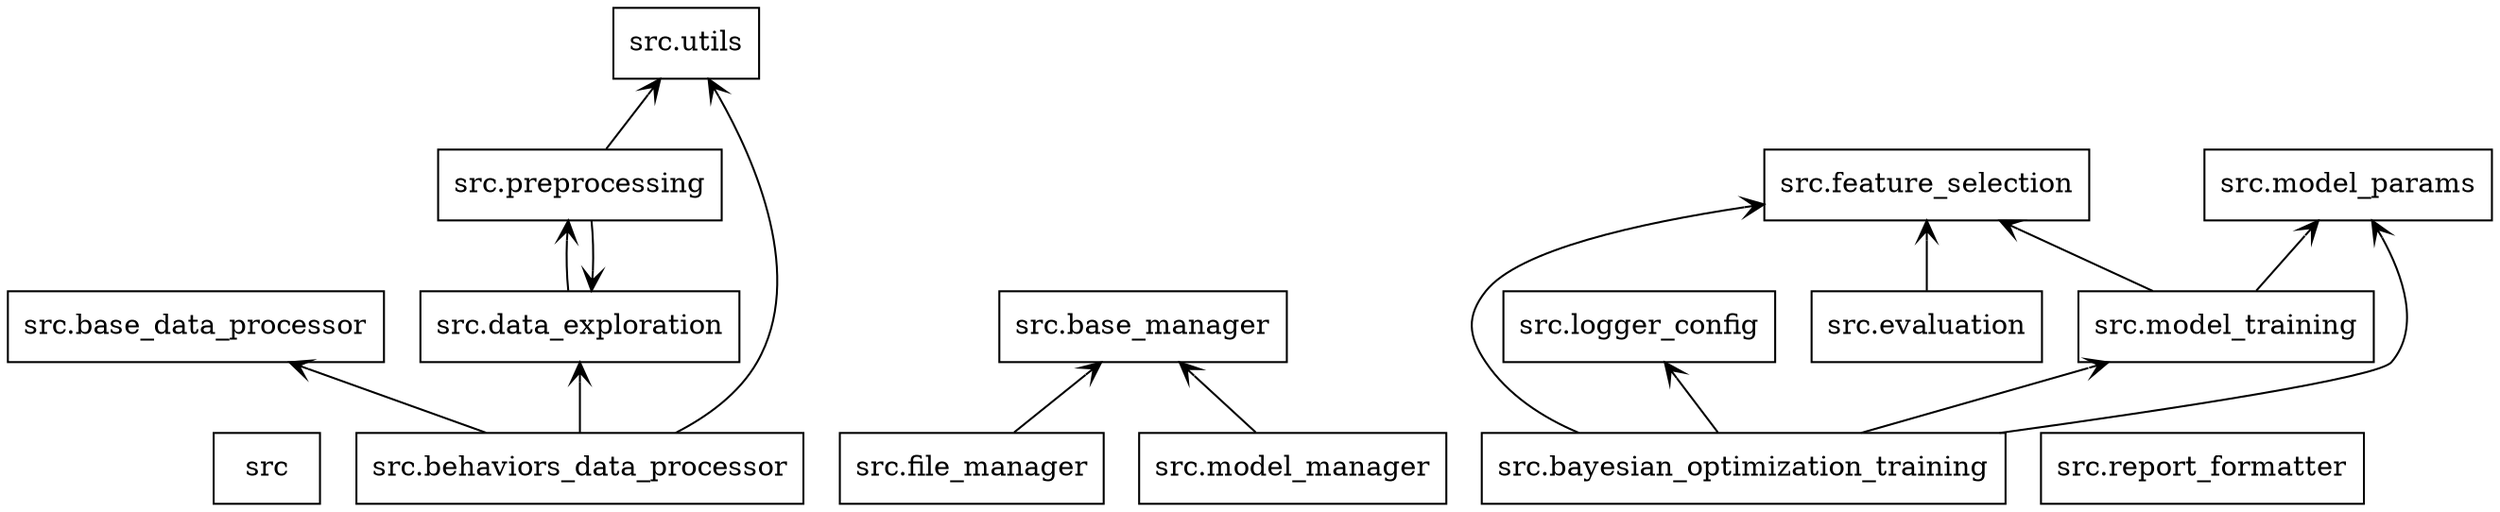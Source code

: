 digraph "packages" {
rankdir=BT
charset="utf-8"
"src" [color="black", label=<src>, shape="box", style="solid"];
"src.base_data_processor" [color="black", label=<src.base_data_processor>, shape="box", style="solid"];
"src.base_manager" [color="black", label=<src.base_manager>, shape="box", style="solid"];
"src.bayesian_optimization_training" [color="black", label=<src.bayesian_optimization_training>, shape="box", style="solid"];
"src.behaviors_data_processor" [color="black", label=<src.behaviors_data_processor>, shape="box", style="solid"];
"src.data_exploration" [color="black", label=<src.data_exploration>, shape="box", style="solid"];
"src.evaluation" [color="black", label=<src.evaluation>, shape="box", style="solid"];
"src.feature_selection" [color="black", label=<src.feature_selection>, shape="box", style="solid"];
"src.file_manager" [color="black", label=<src.file_manager>, shape="box", style="solid"];
"src.logger_config" [color="black", label=<src.logger_config>, shape="box", style="solid"];
"src.model_manager" [color="black", label=<src.model_manager>, shape="box", style="solid"];
"src.model_params" [color="black", label=<src.model_params>, shape="box", style="solid"];
"src.model_training" [color="black", label=<src.model_training>, shape="box", style="solid"];
"src.preprocessing" [color="black", label=<src.preprocessing>, shape="box", style="solid"];
"src.report_formatter" [color="black", label=<src.report_formatter>, shape="box", style="solid"];
"src.utils" [color="black", label=<src.utils>, shape="box", style="solid"];
"src.bayesian_optimization_training" -> "src.feature_selection" [arrowhead="open", arrowtail="none"];
"src.bayesian_optimization_training" -> "src.logger_config" [arrowhead="open", arrowtail="none"];
"src.bayesian_optimization_training" -> "src.model_params" [arrowhead="open", arrowtail="none"];
"src.bayesian_optimization_training" -> "src.model_training" [arrowhead="open", arrowtail="none"];
"src.behaviors_data_processor" -> "src.base_data_processor" [arrowhead="open", arrowtail="none"];
"src.behaviors_data_processor" -> "src.data_exploration" [arrowhead="open", arrowtail="none"];
"src.behaviors_data_processor" -> "src.utils" [arrowhead="open", arrowtail="none"];
"src.data_exploration" -> "src.preprocessing" [arrowhead="open", arrowtail="none"];
"src.evaluation" -> "src.feature_selection" [arrowhead="open", arrowtail="none"];
"src.file_manager" -> "src.base_manager" [arrowhead="open", arrowtail="none"];
"src.model_manager" -> "src.base_manager" [arrowhead="open", arrowtail="none"];
"src.model_training" -> "src.feature_selection" [arrowhead="open", arrowtail="none"];
"src.model_training" -> "src.model_params" [arrowhead="open", arrowtail="none"];
"src.preprocessing" -> "src.data_exploration" [arrowhead="open", arrowtail="none"];
"src.preprocessing" -> "src.utils" [arrowhead="open", arrowtail="none"];
}
